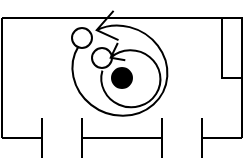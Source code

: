 <mxfile pages="1" version="11.2.8" type="github"><diagram id="OVloobY-Z9Z8aT_5V4Xj" name="Page-1"><mxGraphModel dx="946" dy="541" grid="1" gridSize="10" guides="1" tooltips="1" connect="1" arrows="1" fold="1" page="1" pageScale="1" pageWidth="827" pageHeight="1169" math="0" shadow="0"><root><mxCell id="0"/><mxCell id="1" parent="0"/><mxCell id="fyCEitjqeKC4gpw1Mh9Q-1" value="" style="endArrow=none;html=1;" parent="1" edge="1"><mxGeometry width="50" height="50" relative="1" as="geometry"><mxPoint x="160" y="140" as="sourcePoint"/><mxPoint x="160" y="80" as="targetPoint"/></mxGeometry></mxCell><mxCell id="fyCEitjqeKC4gpw1Mh9Q-2" value="" style="endArrow=none;html=1;" parent="1" edge="1"><mxGeometry width="50" height="50" relative="1" as="geometry"><mxPoint x="280" y="140" as="sourcePoint"/><mxPoint x="280" y="80" as="targetPoint"/></mxGeometry></mxCell><mxCell id="fyCEitjqeKC4gpw1Mh9Q-3" value="" style="endArrow=none;html=1;" parent="1" edge="1"><mxGeometry width="50" height="50" relative="1" as="geometry"><mxPoint x="160" y="80" as="sourcePoint"/><mxPoint x="280" y="80" as="targetPoint"/></mxGeometry></mxCell><mxCell id="fyCEitjqeKC4gpw1Mh9Q-4" value="" style="endArrow=none;html=1;" parent="1" edge="1"><mxGeometry width="50" height="50" relative="1" as="geometry"><mxPoint x="160" y="140" as="sourcePoint"/><mxPoint x="180" y="140" as="targetPoint"/></mxGeometry></mxCell><mxCell id="fyCEitjqeKC4gpw1Mh9Q-5" value="" style="endArrow=none;html=1;" parent="1" edge="1"><mxGeometry width="50" height="50" relative="1" as="geometry"><mxPoint x="260" y="140" as="sourcePoint"/><mxPoint x="280" y="140" as="targetPoint"/></mxGeometry></mxCell><mxCell id="fyCEitjqeKC4gpw1Mh9Q-6" value="" style="endArrow=none;html=1;" parent="1" edge="1"><mxGeometry width="50" height="50" relative="1" as="geometry"><mxPoint x="180" y="130" as="sourcePoint"/><mxPoint x="180" y="150" as="targetPoint"/></mxGeometry></mxCell><mxCell id="fyCEitjqeKC4gpw1Mh9Q-7" value="" style="endArrow=none;html=1;" parent="1" edge="1"><mxGeometry width="50" height="50" relative="1" as="geometry"><mxPoint x="200" y="130" as="sourcePoint"/><mxPoint x="200" y="150" as="targetPoint"/></mxGeometry></mxCell><mxCell id="fyCEitjqeKC4gpw1Mh9Q-8" value="" style="endArrow=none;html=1;" parent="1" edge="1"><mxGeometry width="50" height="50" relative="1" as="geometry"><mxPoint x="260" y="130" as="sourcePoint"/><mxPoint x="260" y="150" as="targetPoint"/></mxGeometry></mxCell><mxCell id="fyCEitjqeKC4gpw1Mh9Q-9" value="" style="endArrow=none;html=1;" parent="1" edge="1"><mxGeometry width="50" height="50" relative="1" as="geometry"><mxPoint x="240" y="130" as="sourcePoint"/><mxPoint x="240" y="150" as="targetPoint"/></mxGeometry></mxCell><mxCell id="fyCEitjqeKC4gpw1Mh9Q-10" value="" style="endArrow=none;html=1;" parent="1" edge="1"><mxGeometry width="50" height="50" relative="1" as="geometry"><mxPoint x="200" y="140" as="sourcePoint"/><mxPoint x="240" y="140" as="targetPoint"/></mxGeometry></mxCell><mxCell id="fyCEitjqeKC4gpw1Mh9Q-13" value="" style="ellipse;whiteSpace=wrap;html=1;aspect=fixed;fillColor=#000000;" parent="1" vertex="1"><mxGeometry x="215" y="105" width="10" height="10" as="geometry"/></mxCell><mxCell id="fyCEitjqeKC4gpw1Mh9Q-22" value="" style="ellipse;whiteSpace=wrap;html=1;aspect=fixed;" parent="1" vertex="1"><mxGeometry x="205" y="95" width="10" height="10" as="geometry"/></mxCell><mxCell id="fyCEitjqeKC4gpw1Mh9Q-26" value="" style="ellipse;whiteSpace=wrap;html=1;aspect=fixed;" parent="1" vertex="1"><mxGeometry x="195" y="85" width="10" height="10" as="geometry"/></mxCell><mxCell id="fyCEitjqeKC4gpw1Mh9Q-31" value="" style="rounded=0;whiteSpace=wrap;html=1;" parent="1" vertex="1"><mxGeometry x="270" y="80" width="10" height="30" as="geometry"/></mxCell><mxCell id="Xf9ngJGojGO5sieYKr7I-6" value="" style="shape=mxgraph.bpmn.loop;html=1;outlineConnect=0;rotation=100;" vertex="1" parent="1"><mxGeometry x="209" y="94" width="32" height="32" as="geometry"/></mxCell><mxCell id="Xf9ngJGojGO5sieYKr7I-7" value="" style="shape=mxgraph.bpmn.loop;html=1;outlineConnect=0;rotation=115;" vertex="1" parent="1"><mxGeometry x="195" y="80" width="50" height="52" as="geometry"/></mxCell></root></mxGraphModel></diagram></mxfile>